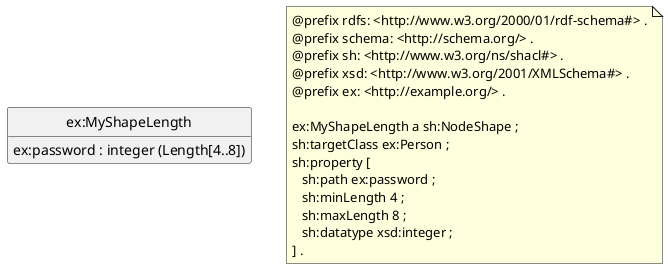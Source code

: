 @startuml
class "ex:MyShapeLength"
"ex:MyShapeLength" : ex:password : integer (Length[4..8])

note as N1
@prefix rdfs: <http://www.w3.org/2000/01/rdf-schema#> .
@prefix schema: <http://schema.org/> .
@prefix sh: <http://www.w3.org/ns/shacl#> .
@prefix xsd: <http://www.w3.org/2001/XMLSchema#> .
@prefix ex: <http://example.org/> .

ex:MyShapeLength a sh:NodeShape ;
sh:targetClass ex:Person ;
sh:property [
   sh:path ex:password ;
   sh:minLength 4 ;
   sh:maxLength 8 ;
   sh:datatype xsd:integer ;
] .
end note

hide circle
hide empty members
@enduml